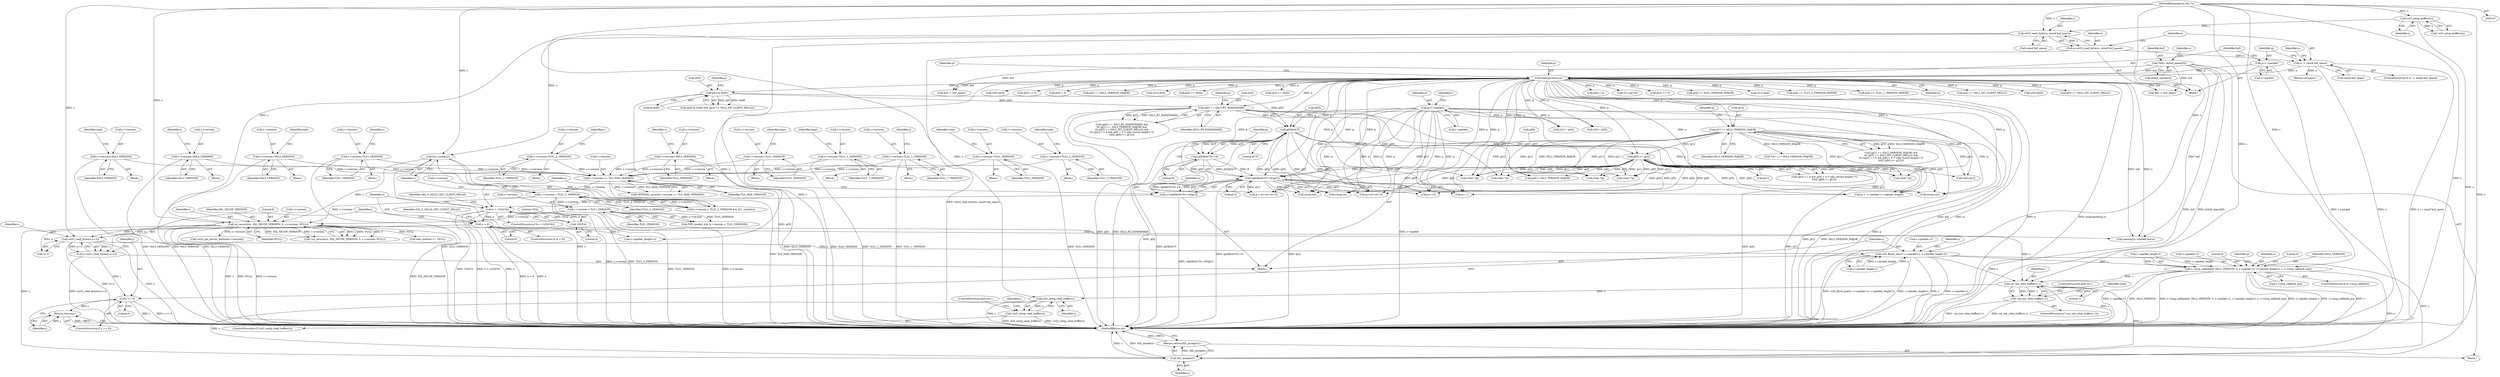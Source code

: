 digraph "0_openssl_392fa7a952e97d82eac6958c81ed1e256e6b8ca5@API" {
"1000800" [label="(Call,ssl23_read_bytes(s,n+2))"];
"1000723" [label="(Call,ssl_security(s, SSL_SECOP_VERSION, 0, s->version, NULL))"];
"1000199" [label="(Call,ssl23_read_bytes(s, sizeof buf_space))"];
"1000194" [label="(Call,ssl3_setup_buffers(s))"];
"1000148" [label="(MethodParameterIn,SSL *s)"];
"1000701" [label="(Call,tls1_suiteb(s))"];
"1000696" [label="(Call,s->version < TLS1_2_VERSION)"];
"1000689" [label="(Call,s->version <= TLS_MAX_VERSION)"];
"1000606" [label="(Call,s->version=SSL3_VERSION)"];
"1000375" [label="(Call,s->version=SSL3_VERSION)"];
"1000588" [label="(Call,s->version=SSL3_VERSION)"];
"1000356" [label="(Call,s->version=TLS1_VERSION)"];
"1000312" [label="(Call,s->version=TLS1_2_VERSION)"];
"1000406" [label="(Call,s->version=SSL3_VERSION)"];
"1000623" [label="(Call,s->version=TLS1_VERSION)"];
"1000554" [label="(Call,s->version=TLS1_1_VERSION)"];
"1000337" [label="(Call,s->version=TLS1_1_VERSION)"];
"1000571" [label="(Call,s->version=TLS1_VERSION)"];
"1000531" [label="(Call,s->version=TLS1_2_VERSION)"];
"1000711" [label="(Call,s->version < TLS1_VERSION)"];
"1000790" [label="(Call,n < 9)"];
"1000779" [label="(Call,n > (1024*4))"];
"1000765" [label="(Call,n=((p[0]&0x7f)<<8)|p[1])"];
"1000767" [label="(Call,((p[0]&0x7f)<<8)|p[1])"];
"1000768" [label="(Call,(p[0]&0x7f)<<8)"];
"1000769" [label="(Call,p[0]&0x7f)"];
"1000746" [label="(Call,p=s->packet)"];
"1000221" [label="(Call,p[0] & 0x80)"];
"1000215" [label="(Call,memcpy(buf,p,n))"];
"1000152" [label="(Call,*buf= &(buf_space[0]))"];
"1000210" [label="(Call,p=s->packet)"];
"1000204" [label="(Call,n != sizeof buf_space)"];
"1000197" [label="(Call,n=ssl23_read_bytes(s, sizeof buf_space))"];
"1000430" [label="(Call,p[0] == SSL3_RT_HANDSHAKE)"];
"1000436" [label="(Call,p[1] == SSL3_VERSION_MAJOR)"];
"1000459" [label="(Call,p[9] >= p[1])"];
"1000781" [label="(Call,1024*4)"];
"1000798" [label="(Call,j=ssl23_read_bytes(s,n+2))"];
"1000806" [label="(Call,j <= 0)"];
"1000809" [label="(Return,return(j);)"];
"1000811" [label="(Call,ssl3_finish_mac(s, s->packet+2, s->packet_length-2))"];
"1000827" [label="(Call,s->msg_callback(0, SSL2_VERSION, 0, s->packet+2, s->packet_length-2, s, s->msg_callback_arg))"];
"1001119" [label="(Call,ssl_init_wbio_buffer(s,1))"];
"1001118" [label="(Call,!ssl_init_wbio_buffer(s,1))"];
"1001150" [label="(Call,ssl3_setup_read_buffer(s))"];
"1001149" [label="(Call,!ssl3_setup_read_buffer(s))"];
"1001263" [label="(Call,SSL_accept(s))"];
"1001262" [label="(Return,return(SSL_accept(s));)"];
"1000481" [label="(Call,p[4] < 6)"];
"1000503" [label="(Call,v[1]=p[10])"];
"1000783" [label="(Literal,4)"];
"1001151" [label="(Identifier,s)"];
"1000637" [label="(Call,(char *)p)"];
"1000805" [label="(ControlStructure,if (j <= 0))"];
"1000782" [label="(Literal,1024)"];
"1000792" [label="(Literal,9)"];
"1000195" [label="(Identifier,s)"];
"1000811" [label="(Call,ssl3_finish_mac(s, s->packet+2, s->packet_length-2))"];
"1000200" [label="(Identifier,s)"];
"1001099" [label="(Call,ssl23_get_server_method(s->version))"];
"1000712" [label="(Call,s->version)"];
"1000747" [label="(Identifier,p)"];
"1000492" [label="(Call,p[9] > SSL3_VERSION_MAJOR)"];
"1000336" [label="(Block,)"];
"1000222" [label="(Call,p[0])"];
"1000711" [label="(Call,s->version < TLS1_VERSION)"];
"1000765" [label="(Call,n=((p[0]&0x7f)<<8)|p[1])"];
"1000769" [label="(Call,p[0]&0x7f)"];
"1000572" [label="(Call,s->version)"];
"1000715" [label="(Identifier,TLS1_VERSION)"];
"1000537" [label="(Identifier,type)"];
"1000827" [label="(Call,s->msg_callback(0, SSL2_VERSION, 0, s->packet+2, s->packet_length-2, s, s->msg_callback_arg))"];
"1000606" [label="(Call,s->version=SSL3_VERSION)"];
"1000836" [label="(Call,s->packet_length-2)"];
"1000646" [label="(Call,(char *)p)"];
"1000220" [label="(Call,(p[0] & 0x80) && (p[2] == SSL2_MT_CLIENT_HELLO))"];
"1000689" [label="(Call,s->version <= TLS_MAX_VERSION)"];
"1000558" [label="(Identifier,TLS1_1_VERSION)"];
"1001275" [label="(MethodReturn,int)"];
"1000203" [label="(ControlStructure,if (n != sizeof buf_space))"];
"1000588" [label="(Call,s->version=SSL3_VERSION)"];
"1000776" [label="(Identifier,p)"];
"1000449" [label="(Call,p[3] == 0)"];
"1000790" [label="(Call,n < 9)"];
"1000725" [label="(Identifier,SSL_SECOP_VERSION)"];
"1000774" [label="(Literal,8)"];
"1000746" [label="(Call,p=s->packet)"];
"1001008" [label="(Call,p+csl+sil+cl)"];
"1000587" [label="(Block,)"];
"1000292" [label="(Call,p[4] >= TLS1_VERSION_MINOR)"];
"1000831" [label="(Call,s->packet+2)"];
"1000312" [label="(Call,s->version=TLS1_2_VERSION)"];
"1000252" [label="(Call,v[1]=p[4])"];
"1000341" [label="(Identifier,TLS1_1_VERSION)"];
"1000460" [label="(Call,p[9])"];
"1000553" [label="(Block,)"];
"1000850" [label="(Call,p+=5)"];
"1000770" [label="(Call,p[0])"];
"1000813" [label="(Call,s->packet+2)"];
"1001167" [label="(Call,memcpy(s->packet,buf,n))"];
"1000300" [label="(Call,p[4] >= TLS1_2_VERSION_MINOR)"];
"1000444" [label="(Identifier,p)"];
"1000830" [label="(Literal,0)"];
"1000722" [label="(Call,!ssl_security(s, SSL_SECOP_VERSION, 0, s->version, NULL))"];
"1000678" [label="(Call,(char *)p)"];
"1001119" [label="(Call,ssl_init_wbio_buffer(s,1))"];
"1000623" [label="(Call,s->version=TLS1_VERSION)"];
"1000709" [label="(Call,FIPS_mode() && (s->version < TLS1_VERSION))"];
"1000197" [label="(Call,n=ssl23_read_bytes(s, sizeof buf_space))"];
"1000337" [label="(Call,s->version=TLS1_1_VERSION)"];
"1000198" [label="(Identifier,n)"];
"1000842" [label="(Call,s->msg_callback_arg)"];
"1001262" [label="(Return,return(SSL_accept(s));)"];
"1000753" [label="(Identifier,v)"];
"1000152" [label="(Call,*buf= &(buf_space[0]))"];
"1000325" [label="(Call,p[4] >= TLS1_1_VERSION_MINOR)"];
"1000766" [label="(Identifier,n)"];
"1000228" [label="(Identifier,p)"];
"1000182" [label="(Block,)"];
"1001152" [label="(ControlStructure,goto err;)"];
"1000410" [label="(Identifier,SSL3_VERSION)"];
"1000605" [label="(Block,)"];
"1000316" [label="(Identifier,TLS1_2_VERSION)"];
"1000212" [label="(Call,s->packet)"];
"1000311" [label="(Block,)"];
"1000435" [label="(Call,(p[1] == SSL3_VERSION_MAJOR) &&\n\t\t\t (p[5] == SSL3_MT_CLIENT_HELLO) &&\n\t\t\t ((p[3] == 0 && p[4] < 5 /* silly record length? */)\n\t\t\t\t|| (p[9] >= p[1])))"];
"1000810" [label="(Identifier,j)"];
"1000218" [label="(Identifier,n)"];
"1000812" [label="(Identifier,s)"];
"1000226" [label="(Call,p[2] == SSL2_MT_CLIENT_HELLO)"];
"1000194" [label="(Call,ssl3_setup_buffers(s))"];
"1000723" [label="(Call,ssl_security(s, SSL_SECOP_VERSION, 0, s->version, NULL))"];
"1000430" [label="(Call,p[0] == SSL3_RT_HANDSHAKE)"];
"1000215" [label="(Call,memcpy(buf,p,n))"];
"1000575" [label="(Identifier,TLS1_VERSION)"];
"1001125" [label="(Identifier,type)"];
"1000779" [label="(Call,n > (1024*4))"];
"1000245" [label="(Call,v[0]=p[3])"];
"1000807" [label="(Identifier,j)"];
"1000225" [label="(Literal,0x80)"];
"1001149" [label="(Call,!ssl3_setup_read_buffer(s))"];
"1000786" [label="(Identifier,SSL_F_SSL23_GET_CLIENT_HELLO)"];
"1001016" [label="(Call,p <  s->packet+s->packet_length)"];
"1000344" [label="(Identifier,s)"];
"1000798" [label="(Call,j=ssl23_read_bytes(s,n+2))"];
"1000442" [label="(Call,p[5] == SSL3_MT_CLIENT_HELLO)"];
"1000818" [label="(Call,s->packet_length-2)"];
"1001155" [label="(Identifier,s)"];
"1001267" [label="(Call,buf != buf_space)"];
"1000554" [label="(Call,s->version=TLS1_1_VERSION)"];
"1000809" [label="(Return,return(j);)"];
"1001121" [label="(Literal,1)"];
"1000217" [label="(Identifier,p)"];
"1000205" [label="(Identifier,n)"];
"1000663" [label="(Call,(char *)p)"];
"1000629" [label="(Identifier,type)"];
"1000801" [label="(Identifier,s)"];
"1000594" [label="(Identifier,type)"];
"1001117" [label="(ControlStructure,if (!ssl_init_wbio_buffer(s,1)))"];
"1000808" [label="(Literal,0)"];
"1000726" [label="(Literal,0)"];
"1000700" [label="(Identifier,TLS1_2_VERSION)"];
"1000277" [label="(Call,v[0]=p[3])"];
"1000856" [label="(Call,n2s(p,sil))"];
"1000778" [label="(ControlStructure,if (n > (1024*4)))"];
"1000438" [label="(Identifier,p)"];
"1000476" [label="(Call,p[3] == 0)"];
"1000806" [label="(Call,j <= 0)"];
"1000789" [label="(ControlStructure,if (n < 9))"];
"1000781" [label="(Call,1024*4)"];
"1001122" [label="(ControlStructure,goto err;)"];
"1000313" [label="(Call,s->version)"];
"1000429" [label="(Call,(p[0] == SSL3_RT_HANDSHAKE) &&\n\t\t\t (p[1] == SSL3_VERSION_MAJOR) &&\n\t\t\t (p[5] == SSL3_MT_CLIENT_HELLO) &&\n\t\t\t ((p[3] == 0 && p[4] < 5 /* silly record length? */)\n\t\t\t\t|| (p[9] >= p[1])))"];
"1000767" [label="(Call,((p[0]&0x7f)<<8)|p[1])"];
"1000209" [label="(Identifier,n)"];
"1000201" [label="(Call,sizeof buf_space)"];
"1000204" [label="(Call,n != sizeof buf_space)"];
"1000846" [label="(Identifier,p)"];
"1001120" [label="(Identifier,s)"];
"1001148" [label="(ControlStructure,if (!ssl3_setup_read_buffer(s)))"];
"1000758" [label="(Call,v[1] = p[4])"];
"1000607" [label="(Call,s->version)"];
"1000206" [label="(Call,sizeof buf_space)"];
"1000780" [label="(Identifier,n)"];
"1000577" [label="(Identifier,type)"];
"1000375" [label="(Call,s->version=SSL3_VERSION)"];
"1000436" [label="(Call,p[1] == SSL3_VERSION_MAJOR)"];
"1001104" [label="(Call,new_method == NULL)"];
"1000454" [label="(Call,p[4] < 5)"];
"1000440" [label="(Identifier,SSL3_VERSION_MAJOR)"];
"1000773" [label="(Literal,0x7f)"];
"1000360" [label="(Identifier,TLS1_VERSION)"];
"1000148" [label="(MethodParameterIn,SSL *s)"];
"1001264" [label="(Identifier,s)"];
"1000800" [label="(Call,ssl23_read_bytes(s,n+2))"];
"1000622" [label="(Block,)"];
"1000271" [label="(Call,p[3] == SSL3_VERSION_MAJOR)"];
"1000555" [label="(Call,s->version)"];
"1000823" [label="(ControlStructure,if (s->msg_callback))"];
"1000467" [label="(Call,v[0]=p[1])"];
"1000463" [label="(Call,p[1])"];
"1000899" [label="(Call,*(d++) = SSL3_VERSION_MAJOR)"];
"1000802" [label="(Call,n+2)"];
"1000223" [label="(Identifier,p)"];
"1000624" [label="(Call,s->version)"];
"1000210" [label="(Call,p=s->packet)"];
"1000434" [label="(Identifier,SSL3_RT_HANDSHAKE)"];
"1000571" [label="(Call,s->version=TLS1_VERSION)"];
"1000702" [label="(Identifier,s)"];
"1000459" [label="(Call,p[9] >= p[1])"];
"1000859" [label="(Call,n2s(p,cl))"];
"1001118" [label="(Call,!ssl_init_wbio_buffer(s,1))"];
"1000199" [label="(Call,ssl23_read_bytes(s, sizeof buf_space))"];
"1000530" [label="(Block,)"];
"1000627" [label="(Identifier,TLS1_VERSION)"];
"1000535" [label="(Identifier,TLS1_2_VERSION)"];
"1000727" [label="(Call,s->version)"];
"1000751" [label="(Call,v[0] = p[3])"];
"1000447" [label="(Call,(p[3] == 0 && p[4] < 5 /* silly record length? */)\n\t\t\t\t|| (p[9] >= p[1]))"];
"1000319" [label="(Identifier,s)"];
"1000589" [label="(Call,s->version)"];
"1000570" [label="(Block,)"];
"1000825" [label="(Identifier,s)"];
"1001006" [label="(Call,p = p+csl+sil+cl)"];
"1000841" [label="(Identifier,s)"];
"1000357" [label="(Call,s->version)"];
"1000406" [label="(Call,s->version=SSL3_VERSION)"];
"1000211" [label="(Identifier,p)"];
"1000437" [label="(Call,p[1])"];
"1000363" [label="(Identifier,s)"];
"1000284" [label="(Call,v[1]=p[4])"];
"1000655" [label="(Call,(char *)p)"];
"1000374" [label="(Block,)"];
"1000239" [label="(Call,p[4] == 0x02)"];
"1000531" [label="(Call,s->version=TLS1_2_VERSION)"];
"1000376" [label="(Call,s->version)"];
"1000853" [label="(Call,n2s(p,csl))"];
"1001263" [label="(Call,SSL_accept(s))"];
"1000216" [label="(Identifier,buf)"];
"1000413" [label="(Identifier,s)"];
"1000610" [label="(Identifier,SSL3_VERSION)"];
"1000696" [label="(Call,s->version < TLS1_2_VERSION)"];
"1000775" [label="(Call,p[1])"];
"1000560" [label="(Identifier,type)"];
"1000532" [label="(Call,s->version)"];
"1000592" [label="(Identifier,SSL3_VERSION)"];
"1000221" [label="(Call,p[0] & 0x80)"];
"1001133" [label="(Call,s->packet_length=n)"];
"1000379" [label="(Identifier,SSL3_VERSION)"];
"1000612" [label="(Identifier,type)"];
"1000153" [label="(Identifier,buf)"];
"1000208" [label="(Return,return(n);)"];
"1000382" [label="(Identifier,s)"];
"1000690" [label="(Call,s->version)"];
"1000338" [label="(Call,s->version)"];
"1000828" [label="(Literal,0)"];
"1001150" [label="(Call,ssl3_setup_read_buffer(s))"];
"1000799" [label="(Identifier,j)"];
"1000355" [label="(Block,)"];
"1000697" [label="(Call,s->version)"];
"1000234" [label="(Call,p[3] == 0x00)"];
"1000748" [label="(Call,s->packet)"];
"1000730" [label="(Identifier,NULL)"];
"1000407" [label="(Call,s->version)"];
"1000742" [label="(Block,)"];
"1000829" [label="(Identifier,SSL2_VERSION)"];
"1000431" [label="(Call,p[0])"];
"1001257" [label="(Call,buf != buf_space)"];
"1000168" [label="(Identifier,n)"];
"1000768" [label="(Call,(p[0]&0x7f)<<8)"];
"1000701" [label="(Call,tls1_suiteb(s))"];
"1000405" [label="(Block,)"];
"1000795" [label="(Identifier,SSL_F_SSL23_GET_CLIENT_HELLO)"];
"1000154" [label="(Call,&(buf_space[0]))"];
"1001031" [label="(Call,p++)"];
"1000791" [label="(Identifier,n)"];
"1000149" [label="(Block,)"];
"1000688" [label="(Call,OPENSSL_assert(s->version <= TLS_MAX_VERSION))"];
"1000193" [label="(Call,!ssl3_setup_buffers(s))"];
"1000356" [label="(Call,s->version=TLS1_VERSION)"];
"1000724" [label="(Identifier,s)"];
"1000693" [label="(Identifier,TLS_MAX_VERSION)"];
"1000695" [label="(Call,s->version < TLS1_2_VERSION && tls1_suiteb(s))"];
"1000800" -> "1000798"  [label="AST: "];
"1000800" -> "1000802"  [label="CFG: "];
"1000801" -> "1000800"  [label="AST: "];
"1000802" -> "1000800"  [label="AST: "];
"1000798" -> "1000800"  [label="CFG: "];
"1000800" -> "1001275"  [label="DDG: n+2"];
"1000800" -> "1001275"  [label="DDG: s"];
"1000800" -> "1000798"  [label="DDG: s"];
"1000800" -> "1000798"  [label="DDG: n+2"];
"1000723" -> "1000800"  [label="DDG: s"];
"1000148" -> "1000800"  [label="DDG: s"];
"1000790" -> "1000800"  [label="DDG: n"];
"1000800" -> "1000811"  [label="DDG: s"];
"1000723" -> "1000722"  [label="AST: "];
"1000723" -> "1000730"  [label="CFG: "];
"1000724" -> "1000723"  [label="AST: "];
"1000725" -> "1000723"  [label="AST: "];
"1000726" -> "1000723"  [label="AST: "];
"1000727" -> "1000723"  [label="AST: "];
"1000730" -> "1000723"  [label="AST: "];
"1000722" -> "1000723"  [label="CFG: "];
"1000723" -> "1001275"  [label="DDG: s"];
"1000723" -> "1001275"  [label="DDG: NULL"];
"1000723" -> "1001275"  [label="DDG: s->version"];
"1000723" -> "1001275"  [label="DDG: SSL_SECOP_VERSION"];
"1000723" -> "1000722"  [label="DDG: s"];
"1000723" -> "1000722"  [label="DDG: NULL"];
"1000723" -> "1000722"  [label="DDG: 0"];
"1000723" -> "1000722"  [label="DDG: SSL_SECOP_VERSION"];
"1000723" -> "1000722"  [label="DDG: s->version"];
"1000199" -> "1000723"  [label="DDG: s"];
"1000701" -> "1000723"  [label="DDG: s"];
"1000148" -> "1000723"  [label="DDG: s"];
"1000696" -> "1000723"  [label="DDG: s->version"];
"1000711" -> "1000723"  [label="DDG: s->version"];
"1000723" -> "1001099"  [label="DDG: s->version"];
"1000723" -> "1001104"  [label="DDG: NULL"];
"1000723" -> "1001119"  [label="DDG: s"];
"1000723" -> "1001263"  [label="DDG: s"];
"1000199" -> "1000197"  [label="AST: "];
"1000199" -> "1000201"  [label="CFG: "];
"1000200" -> "1000199"  [label="AST: "];
"1000201" -> "1000199"  [label="AST: "];
"1000197" -> "1000199"  [label="CFG: "];
"1000199" -> "1001275"  [label="DDG: s"];
"1000199" -> "1000197"  [label="DDG: s"];
"1000194" -> "1000199"  [label="DDG: s"];
"1000148" -> "1000199"  [label="DDG: s"];
"1000199" -> "1000701"  [label="DDG: s"];
"1000194" -> "1000193"  [label="AST: "];
"1000194" -> "1000195"  [label="CFG: "];
"1000195" -> "1000194"  [label="AST: "];
"1000193" -> "1000194"  [label="CFG: "];
"1000194" -> "1001275"  [label="DDG: s"];
"1000194" -> "1000193"  [label="DDG: s"];
"1000148" -> "1000194"  [label="DDG: s"];
"1000148" -> "1000147"  [label="AST: "];
"1000148" -> "1001275"  [label="DDG: s"];
"1000148" -> "1000701"  [label="DDG: s"];
"1000148" -> "1000811"  [label="DDG: s"];
"1000148" -> "1000827"  [label="DDG: s"];
"1000148" -> "1001119"  [label="DDG: s"];
"1000148" -> "1001150"  [label="DDG: s"];
"1000148" -> "1001263"  [label="DDG: s"];
"1000701" -> "1000695"  [label="AST: "];
"1000701" -> "1000702"  [label="CFG: "];
"1000702" -> "1000701"  [label="AST: "];
"1000695" -> "1000701"  [label="CFG: "];
"1000701" -> "1001275"  [label="DDG: s"];
"1000701" -> "1000695"  [label="DDG: s"];
"1000696" -> "1000695"  [label="AST: "];
"1000696" -> "1000700"  [label="CFG: "];
"1000697" -> "1000696"  [label="AST: "];
"1000700" -> "1000696"  [label="AST: "];
"1000702" -> "1000696"  [label="CFG: "];
"1000695" -> "1000696"  [label="CFG: "];
"1000696" -> "1001275"  [label="DDG: TLS1_2_VERSION"];
"1000696" -> "1001275"  [label="DDG: s->version"];
"1000696" -> "1000695"  [label="DDG: s->version"];
"1000696" -> "1000695"  [label="DDG: TLS1_2_VERSION"];
"1000689" -> "1000696"  [label="DDG: s->version"];
"1000696" -> "1000711"  [label="DDG: s->version"];
"1000689" -> "1000688"  [label="AST: "];
"1000689" -> "1000693"  [label="CFG: "];
"1000690" -> "1000689"  [label="AST: "];
"1000693" -> "1000689"  [label="AST: "];
"1000688" -> "1000689"  [label="CFG: "];
"1000689" -> "1001275"  [label="DDG: TLS_MAX_VERSION"];
"1000689" -> "1000688"  [label="DDG: s->version"];
"1000689" -> "1000688"  [label="DDG: TLS_MAX_VERSION"];
"1000606" -> "1000689"  [label="DDG: s->version"];
"1000375" -> "1000689"  [label="DDG: s->version"];
"1000588" -> "1000689"  [label="DDG: s->version"];
"1000356" -> "1000689"  [label="DDG: s->version"];
"1000312" -> "1000689"  [label="DDG: s->version"];
"1000406" -> "1000689"  [label="DDG: s->version"];
"1000623" -> "1000689"  [label="DDG: s->version"];
"1000554" -> "1000689"  [label="DDG: s->version"];
"1000337" -> "1000689"  [label="DDG: s->version"];
"1000571" -> "1000689"  [label="DDG: s->version"];
"1000531" -> "1000689"  [label="DDG: s->version"];
"1000606" -> "1000605"  [label="AST: "];
"1000606" -> "1000610"  [label="CFG: "];
"1000607" -> "1000606"  [label="AST: "];
"1000610" -> "1000606"  [label="AST: "];
"1000612" -> "1000606"  [label="CFG: "];
"1000606" -> "1001275"  [label="DDG: SSL3_VERSION"];
"1000375" -> "1000374"  [label="AST: "];
"1000375" -> "1000379"  [label="CFG: "];
"1000376" -> "1000375"  [label="AST: "];
"1000379" -> "1000375"  [label="AST: "];
"1000382" -> "1000375"  [label="CFG: "];
"1000375" -> "1001275"  [label="DDG: SSL3_VERSION"];
"1000588" -> "1000587"  [label="AST: "];
"1000588" -> "1000592"  [label="CFG: "];
"1000589" -> "1000588"  [label="AST: "];
"1000592" -> "1000588"  [label="AST: "];
"1000594" -> "1000588"  [label="CFG: "];
"1000588" -> "1001275"  [label="DDG: SSL3_VERSION"];
"1000356" -> "1000355"  [label="AST: "];
"1000356" -> "1000360"  [label="CFG: "];
"1000357" -> "1000356"  [label="AST: "];
"1000360" -> "1000356"  [label="AST: "];
"1000363" -> "1000356"  [label="CFG: "];
"1000356" -> "1001275"  [label="DDG: TLS1_VERSION"];
"1000312" -> "1000311"  [label="AST: "];
"1000312" -> "1000316"  [label="CFG: "];
"1000313" -> "1000312"  [label="AST: "];
"1000316" -> "1000312"  [label="AST: "];
"1000319" -> "1000312"  [label="CFG: "];
"1000406" -> "1000405"  [label="AST: "];
"1000406" -> "1000410"  [label="CFG: "];
"1000407" -> "1000406"  [label="AST: "];
"1000410" -> "1000406"  [label="AST: "];
"1000413" -> "1000406"  [label="CFG: "];
"1000406" -> "1001275"  [label="DDG: SSL3_VERSION"];
"1000623" -> "1000622"  [label="AST: "];
"1000623" -> "1000627"  [label="CFG: "];
"1000624" -> "1000623"  [label="AST: "];
"1000627" -> "1000623"  [label="AST: "];
"1000629" -> "1000623"  [label="CFG: "];
"1000623" -> "1001275"  [label="DDG: TLS1_VERSION"];
"1000554" -> "1000553"  [label="AST: "];
"1000554" -> "1000558"  [label="CFG: "];
"1000555" -> "1000554"  [label="AST: "];
"1000558" -> "1000554"  [label="AST: "];
"1000560" -> "1000554"  [label="CFG: "];
"1000554" -> "1001275"  [label="DDG: TLS1_1_VERSION"];
"1000337" -> "1000336"  [label="AST: "];
"1000337" -> "1000341"  [label="CFG: "];
"1000338" -> "1000337"  [label="AST: "];
"1000341" -> "1000337"  [label="AST: "];
"1000344" -> "1000337"  [label="CFG: "];
"1000337" -> "1001275"  [label="DDG: TLS1_1_VERSION"];
"1000571" -> "1000570"  [label="AST: "];
"1000571" -> "1000575"  [label="CFG: "];
"1000572" -> "1000571"  [label="AST: "];
"1000575" -> "1000571"  [label="AST: "];
"1000577" -> "1000571"  [label="CFG: "];
"1000571" -> "1001275"  [label="DDG: TLS1_VERSION"];
"1000531" -> "1000530"  [label="AST: "];
"1000531" -> "1000535"  [label="CFG: "];
"1000532" -> "1000531"  [label="AST: "];
"1000535" -> "1000531"  [label="AST: "];
"1000537" -> "1000531"  [label="CFG: "];
"1000711" -> "1000709"  [label="AST: "];
"1000711" -> "1000715"  [label="CFG: "];
"1000712" -> "1000711"  [label="AST: "];
"1000715" -> "1000711"  [label="AST: "];
"1000709" -> "1000711"  [label="CFG: "];
"1000711" -> "1001275"  [label="DDG: TLS1_VERSION"];
"1000711" -> "1001275"  [label="DDG: s->version"];
"1000711" -> "1000709"  [label="DDG: s->version"];
"1000711" -> "1000709"  [label="DDG: TLS1_VERSION"];
"1000790" -> "1000789"  [label="AST: "];
"1000790" -> "1000792"  [label="CFG: "];
"1000791" -> "1000790"  [label="AST: "];
"1000792" -> "1000790"  [label="AST: "];
"1000795" -> "1000790"  [label="CFG: "];
"1000799" -> "1000790"  [label="CFG: "];
"1000790" -> "1001275"  [label="DDG: n"];
"1000790" -> "1001275"  [label="DDG: n < 9"];
"1000779" -> "1000790"  [label="DDG: n"];
"1000790" -> "1000802"  [label="DDG: n"];
"1000790" -> "1001133"  [label="DDG: n"];
"1000790" -> "1001167"  [label="DDG: n"];
"1000779" -> "1000778"  [label="AST: "];
"1000779" -> "1000781"  [label="CFG: "];
"1000780" -> "1000779"  [label="AST: "];
"1000781" -> "1000779"  [label="AST: "];
"1000786" -> "1000779"  [label="CFG: "];
"1000791" -> "1000779"  [label="CFG: "];
"1000779" -> "1001275"  [label="DDG: n"];
"1000779" -> "1001275"  [label="DDG: 1024*4"];
"1000779" -> "1001275"  [label="DDG: n > (1024*4)"];
"1000765" -> "1000779"  [label="DDG: n"];
"1000781" -> "1000779"  [label="DDG: 1024"];
"1000781" -> "1000779"  [label="DDG: 4"];
"1000765" -> "1000742"  [label="AST: "];
"1000765" -> "1000767"  [label="CFG: "];
"1000766" -> "1000765"  [label="AST: "];
"1000767" -> "1000765"  [label="AST: "];
"1000780" -> "1000765"  [label="CFG: "];
"1000765" -> "1001275"  [label="DDG: ((p[0]&0x7f)<<8)|p[1]"];
"1000767" -> "1000765"  [label="DDG: (p[0]&0x7f)<<8"];
"1000767" -> "1000765"  [label="DDG: p[1]"];
"1000767" -> "1000775"  [label="CFG: "];
"1000768" -> "1000767"  [label="AST: "];
"1000775" -> "1000767"  [label="AST: "];
"1000767" -> "1001275"  [label="DDG: (p[0]&0x7f)<<8"];
"1000767" -> "1001275"  [label="DDG: p[1]"];
"1000768" -> "1000767"  [label="DDG: p[0]&0x7f"];
"1000768" -> "1000767"  [label="DDG: 8"];
"1000436" -> "1000767"  [label="DDG: p[1]"];
"1000746" -> "1000767"  [label="DDG: p"];
"1000459" -> "1000767"  [label="DDG: p[1]"];
"1000215" -> "1000767"  [label="DDG: p"];
"1000767" -> "1000850"  [label="DDG: p[1]"];
"1000767" -> "1000853"  [label="DDG: p[1]"];
"1000767" -> "1000856"  [label="DDG: p[1]"];
"1000767" -> "1000859"  [label="DDG: p[1]"];
"1000767" -> "1001006"  [label="DDG: p[1]"];
"1000767" -> "1001008"  [label="DDG: p[1]"];
"1000767" -> "1001016"  [label="DDG: p[1]"];
"1000767" -> "1001031"  [label="DDG: p[1]"];
"1000768" -> "1000774"  [label="CFG: "];
"1000769" -> "1000768"  [label="AST: "];
"1000774" -> "1000768"  [label="AST: "];
"1000776" -> "1000768"  [label="CFG: "];
"1000768" -> "1001275"  [label="DDG: p[0]&0x7f"];
"1000769" -> "1000768"  [label="DDG: p[0]"];
"1000769" -> "1000768"  [label="DDG: 0x7f"];
"1000769" -> "1000773"  [label="CFG: "];
"1000770" -> "1000769"  [label="AST: "];
"1000773" -> "1000769"  [label="AST: "];
"1000774" -> "1000769"  [label="CFG: "];
"1000769" -> "1001275"  [label="DDG: p[0]"];
"1000746" -> "1000769"  [label="DDG: p"];
"1000221" -> "1000769"  [label="DDG: p[0]"];
"1000430" -> "1000769"  [label="DDG: p[0]"];
"1000769" -> "1000850"  [label="DDG: p[0]"];
"1000769" -> "1000853"  [label="DDG: p[0]"];
"1000769" -> "1000856"  [label="DDG: p[0]"];
"1000769" -> "1000859"  [label="DDG: p[0]"];
"1000769" -> "1001006"  [label="DDG: p[0]"];
"1000769" -> "1001008"  [label="DDG: p[0]"];
"1000769" -> "1001016"  [label="DDG: p[0]"];
"1000769" -> "1001031"  [label="DDG: p[0]"];
"1000746" -> "1000742"  [label="AST: "];
"1000746" -> "1000748"  [label="CFG: "];
"1000747" -> "1000746"  [label="AST: "];
"1000748" -> "1000746"  [label="AST: "];
"1000753" -> "1000746"  [label="CFG: "];
"1000746" -> "1001275"  [label="DDG: s->packet"];
"1000746" -> "1001275"  [label="DDG: p"];
"1000746" -> "1000751"  [label="DDG: p"];
"1000746" -> "1000758"  [label="DDG: p"];
"1000746" -> "1000850"  [label="DDG: p"];
"1000746" -> "1000853"  [label="DDG: p"];
"1000746" -> "1000856"  [label="DDG: p"];
"1000746" -> "1000859"  [label="DDG: p"];
"1000746" -> "1001006"  [label="DDG: p"];
"1000746" -> "1001008"  [label="DDG: p"];
"1000746" -> "1001016"  [label="DDG: p"];
"1000746" -> "1001031"  [label="DDG: p"];
"1000221" -> "1000220"  [label="AST: "];
"1000221" -> "1000225"  [label="CFG: "];
"1000222" -> "1000221"  [label="AST: "];
"1000225" -> "1000221"  [label="AST: "];
"1000228" -> "1000221"  [label="CFG: "];
"1000220" -> "1000221"  [label="CFG: "];
"1000221" -> "1001275"  [label="DDG: p[0]"];
"1000221" -> "1000220"  [label="DDG: p[0]"];
"1000221" -> "1000220"  [label="DDG: 0x80"];
"1000215" -> "1000221"  [label="DDG: p"];
"1000221" -> "1000430"  [label="DDG: p[0]"];
"1000215" -> "1000182"  [label="AST: "];
"1000215" -> "1000218"  [label="CFG: "];
"1000216" -> "1000215"  [label="AST: "];
"1000217" -> "1000215"  [label="AST: "];
"1000218" -> "1000215"  [label="AST: "];
"1000223" -> "1000215"  [label="CFG: "];
"1000215" -> "1001275"  [label="DDG: buf"];
"1000215" -> "1001275"  [label="DDG: p"];
"1000215" -> "1001275"  [label="DDG: n"];
"1000215" -> "1001275"  [label="DDG: memcpy(buf,p,n)"];
"1000152" -> "1000215"  [label="DDG: buf"];
"1000210" -> "1000215"  [label="DDG: p"];
"1000204" -> "1000215"  [label="DDG: n"];
"1000215" -> "1000226"  [label="DDG: p"];
"1000215" -> "1000234"  [label="DDG: p"];
"1000215" -> "1000239"  [label="DDG: p"];
"1000215" -> "1000245"  [label="DDG: p"];
"1000215" -> "1000252"  [label="DDG: p"];
"1000215" -> "1000271"  [label="DDG: p"];
"1000215" -> "1000277"  [label="DDG: p"];
"1000215" -> "1000284"  [label="DDG: p"];
"1000215" -> "1000292"  [label="DDG: p"];
"1000215" -> "1000300"  [label="DDG: p"];
"1000215" -> "1000325"  [label="DDG: p"];
"1000215" -> "1000430"  [label="DDG: p"];
"1000215" -> "1000436"  [label="DDG: p"];
"1000215" -> "1000442"  [label="DDG: p"];
"1000215" -> "1000449"  [label="DDG: p"];
"1000215" -> "1000454"  [label="DDG: p"];
"1000215" -> "1000459"  [label="DDG: p"];
"1000215" -> "1000467"  [label="DDG: p"];
"1000215" -> "1000476"  [label="DDG: p"];
"1000215" -> "1000481"  [label="DDG: p"];
"1000215" -> "1000492"  [label="DDG: p"];
"1000215" -> "1000503"  [label="DDG: p"];
"1000215" -> "1000637"  [label="DDG: p"];
"1000215" -> "1000751"  [label="DDG: p"];
"1000215" -> "1000758"  [label="DDG: p"];
"1000215" -> "1000850"  [label="DDG: p"];
"1000215" -> "1000853"  [label="DDG: p"];
"1000215" -> "1000856"  [label="DDG: p"];
"1000215" -> "1000859"  [label="DDG: p"];
"1000215" -> "1001006"  [label="DDG: p"];
"1000215" -> "1001008"  [label="DDG: p"];
"1000215" -> "1001016"  [label="DDG: p"];
"1000215" -> "1001031"  [label="DDG: p"];
"1000215" -> "1001133"  [label="DDG: n"];
"1000215" -> "1001167"  [label="DDG: buf"];
"1000215" -> "1001167"  [label="DDG: n"];
"1000215" -> "1001257"  [label="DDG: buf"];
"1000215" -> "1001267"  [label="DDG: buf"];
"1000152" -> "1000149"  [label="AST: "];
"1000152" -> "1000154"  [label="CFG: "];
"1000153" -> "1000152"  [label="AST: "];
"1000154" -> "1000152"  [label="AST: "];
"1000168" -> "1000152"  [label="CFG: "];
"1000152" -> "1001275"  [label="DDG: buf"];
"1000152" -> "1001275"  [label="DDG: &(buf_space[0])"];
"1000152" -> "1001167"  [label="DDG: buf"];
"1000152" -> "1001257"  [label="DDG: buf"];
"1000152" -> "1001267"  [label="DDG: buf"];
"1000210" -> "1000182"  [label="AST: "];
"1000210" -> "1000212"  [label="CFG: "];
"1000211" -> "1000210"  [label="AST: "];
"1000212" -> "1000210"  [label="AST: "];
"1000216" -> "1000210"  [label="CFG: "];
"1000210" -> "1001275"  [label="DDG: s->packet"];
"1000204" -> "1000203"  [label="AST: "];
"1000204" -> "1000206"  [label="CFG: "];
"1000205" -> "1000204"  [label="AST: "];
"1000206" -> "1000204"  [label="AST: "];
"1000209" -> "1000204"  [label="CFG: "];
"1000211" -> "1000204"  [label="CFG: "];
"1000204" -> "1001275"  [label="DDG: n"];
"1000204" -> "1001275"  [label="DDG: n != sizeof buf_space"];
"1000197" -> "1000204"  [label="DDG: n"];
"1000204" -> "1000208"  [label="DDG: n"];
"1000197" -> "1000182"  [label="AST: "];
"1000198" -> "1000197"  [label="AST: "];
"1000205" -> "1000197"  [label="CFG: "];
"1000197" -> "1001275"  [label="DDG: ssl23_read_bytes(s, sizeof buf_space)"];
"1000430" -> "1000429"  [label="AST: "];
"1000430" -> "1000434"  [label="CFG: "];
"1000431" -> "1000430"  [label="AST: "];
"1000434" -> "1000430"  [label="AST: "];
"1000438" -> "1000430"  [label="CFG: "];
"1000429" -> "1000430"  [label="CFG: "];
"1000430" -> "1001275"  [label="DDG: SSL3_RT_HANDSHAKE"];
"1000430" -> "1001275"  [label="DDG: p[0]"];
"1000430" -> "1000429"  [label="DDG: p[0]"];
"1000430" -> "1000429"  [label="DDG: SSL3_RT_HANDSHAKE"];
"1000430" -> "1000637"  [label="DDG: p[0]"];
"1000430" -> "1000646"  [label="DDG: p[0]"];
"1000430" -> "1000655"  [label="DDG: p[0]"];
"1000430" -> "1000663"  [label="DDG: p[0]"];
"1000430" -> "1000678"  [label="DDG: p[0]"];
"1000436" -> "1000435"  [label="AST: "];
"1000436" -> "1000440"  [label="CFG: "];
"1000437" -> "1000436"  [label="AST: "];
"1000440" -> "1000436"  [label="AST: "];
"1000444" -> "1000436"  [label="CFG: "];
"1000435" -> "1000436"  [label="CFG: "];
"1000436" -> "1001275"  [label="DDG: p[1]"];
"1000436" -> "1001275"  [label="DDG: SSL3_VERSION_MAJOR"];
"1000436" -> "1000435"  [label="DDG: p[1]"];
"1000436" -> "1000435"  [label="DDG: SSL3_VERSION_MAJOR"];
"1000436" -> "1000459"  [label="DDG: p[1]"];
"1000436" -> "1000467"  [label="DDG: p[1]"];
"1000436" -> "1000492"  [label="DDG: SSL3_VERSION_MAJOR"];
"1000436" -> "1000637"  [label="DDG: p[1]"];
"1000436" -> "1000646"  [label="DDG: p[1]"];
"1000436" -> "1000655"  [label="DDG: p[1]"];
"1000436" -> "1000663"  [label="DDG: p[1]"];
"1000436" -> "1000678"  [label="DDG: p[1]"];
"1000436" -> "1000899"  [label="DDG: SSL3_VERSION_MAJOR"];
"1000459" -> "1000447"  [label="AST: "];
"1000459" -> "1000463"  [label="CFG: "];
"1000460" -> "1000459"  [label="AST: "];
"1000463" -> "1000459"  [label="AST: "];
"1000447" -> "1000459"  [label="CFG: "];
"1000459" -> "1001275"  [label="DDG: p[9]"];
"1000459" -> "1001275"  [label="DDG: p[1]"];
"1000459" -> "1000447"  [label="DDG: p[9]"];
"1000459" -> "1000447"  [label="DDG: p[1]"];
"1000459" -> "1000467"  [label="DDG: p[1]"];
"1000459" -> "1000492"  [label="DDG: p[9]"];
"1000459" -> "1000637"  [label="DDG: p[9]"];
"1000459" -> "1000637"  [label="DDG: p[1]"];
"1000459" -> "1000646"  [label="DDG: p[9]"];
"1000459" -> "1000646"  [label="DDG: p[1]"];
"1000459" -> "1000655"  [label="DDG: p[9]"];
"1000459" -> "1000655"  [label="DDG: p[1]"];
"1000459" -> "1000663"  [label="DDG: p[9]"];
"1000459" -> "1000663"  [label="DDG: p[1]"];
"1000459" -> "1000678"  [label="DDG: p[9]"];
"1000459" -> "1000678"  [label="DDG: p[1]"];
"1000459" -> "1000850"  [label="DDG: p[9]"];
"1000459" -> "1000853"  [label="DDG: p[9]"];
"1000459" -> "1000856"  [label="DDG: p[9]"];
"1000459" -> "1000859"  [label="DDG: p[9]"];
"1000459" -> "1001006"  [label="DDG: p[9]"];
"1000459" -> "1001008"  [label="DDG: p[9]"];
"1000459" -> "1001016"  [label="DDG: p[9]"];
"1000459" -> "1001031"  [label="DDG: p[9]"];
"1000781" -> "1000783"  [label="CFG: "];
"1000782" -> "1000781"  [label="AST: "];
"1000783" -> "1000781"  [label="AST: "];
"1000798" -> "1000742"  [label="AST: "];
"1000799" -> "1000798"  [label="AST: "];
"1000807" -> "1000798"  [label="CFG: "];
"1000798" -> "1001275"  [label="DDG: ssl23_read_bytes(s,n+2)"];
"1000798" -> "1000806"  [label="DDG: j"];
"1000806" -> "1000805"  [label="AST: "];
"1000806" -> "1000808"  [label="CFG: "];
"1000807" -> "1000806"  [label="AST: "];
"1000808" -> "1000806"  [label="AST: "];
"1000810" -> "1000806"  [label="CFG: "];
"1000812" -> "1000806"  [label="CFG: "];
"1000806" -> "1001275"  [label="DDG: j"];
"1000806" -> "1001275"  [label="DDG: j <= 0"];
"1000806" -> "1000809"  [label="DDG: j"];
"1000809" -> "1000805"  [label="AST: "];
"1000809" -> "1000810"  [label="CFG: "];
"1000810" -> "1000809"  [label="AST: "];
"1001275" -> "1000809"  [label="CFG: "];
"1000809" -> "1001275"  [label="DDG: <RET>"];
"1000810" -> "1000809"  [label="DDG: j"];
"1000811" -> "1000742"  [label="AST: "];
"1000811" -> "1000818"  [label="CFG: "];
"1000812" -> "1000811"  [label="AST: "];
"1000813" -> "1000811"  [label="AST: "];
"1000818" -> "1000811"  [label="AST: "];
"1000825" -> "1000811"  [label="CFG: "];
"1000811" -> "1001275"  [label="DDG: s->packet_length-2"];
"1000811" -> "1001275"  [label="DDG: s->packet+2"];
"1000811" -> "1001275"  [label="DDG: ssl3_finish_mac(s, s->packet+2, s->packet_length-2)"];
"1000811" -> "1001275"  [label="DDG: s"];
"1000818" -> "1000811"  [label="DDG: s->packet_length"];
"1000818" -> "1000811"  [label="DDG: 2"];
"1000811" -> "1000827"  [label="DDG: s"];
"1000811" -> "1001119"  [label="DDG: s"];
"1000811" -> "1001263"  [label="DDG: s"];
"1000827" -> "1000823"  [label="AST: "];
"1000827" -> "1000842"  [label="CFG: "];
"1000828" -> "1000827"  [label="AST: "];
"1000829" -> "1000827"  [label="AST: "];
"1000830" -> "1000827"  [label="AST: "];
"1000831" -> "1000827"  [label="AST: "];
"1000836" -> "1000827"  [label="AST: "];
"1000841" -> "1000827"  [label="AST: "];
"1000842" -> "1000827"  [label="AST: "];
"1000846" -> "1000827"  [label="CFG: "];
"1000827" -> "1001275"  [label="DDG: SSL2_VERSION"];
"1000827" -> "1001275"  [label="DDG: s->msg_callback(0, SSL2_VERSION, 0, s->packet+2, s->packet_length-2, s, s->msg_callback_arg)"];
"1000827" -> "1001275"  [label="DDG: s->packet_length-2"];
"1000827" -> "1001275"  [label="DDG: s->msg_callback_arg"];
"1000827" -> "1001275"  [label="DDG: s"];
"1000827" -> "1001275"  [label="DDG: s->packet+2"];
"1000836" -> "1000827"  [label="DDG: s->packet_length"];
"1000836" -> "1000827"  [label="DDG: 2"];
"1000827" -> "1001119"  [label="DDG: s"];
"1000827" -> "1001263"  [label="DDG: s"];
"1001119" -> "1001118"  [label="AST: "];
"1001119" -> "1001121"  [label="CFG: "];
"1001120" -> "1001119"  [label="AST: "];
"1001121" -> "1001119"  [label="AST: "];
"1001118" -> "1001119"  [label="CFG: "];
"1001119" -> "1001275"  [label="DDG: s"];
"1001119" -> "1001118"  [label="DDG: s"];
"1001119" -> "1001118"  [label="DDG: 1"];
"1001119" -> "1001150"  [label="DDG: s"];
"1001119" -> "1001263"  [label="DDG: s"];
"1001118" -> "1001117"  [label="AST: "];
"1001122" -> "1001118"  [label="CFG: "];
"1001125" -> "1001118"  [label="CFG: "];
"1001118" -> "1001275"  [label="DDG: ssl_init_wbio_buffer(s,1)"];
"1001118" -> "1001275"  [label="DDG: !ssl_init_wbio_buffer(s,1)"];
"1001150" -> "1001149"  [label="AST: "];
"1001150" -> "1001151"  [label="CFG: "];
"1001151" -> "1001150"  [label="AST: "];
"1001149" -> "1001150"  [label="CFG: "];
"1001150" -> "1001275"  [label="DDG: s"];
"1001150" -> "1001149"  [label="DDG: s"];
"1001150" -> "1001263"  [label="DDG: s"];
"1001149" -> "1001148"  [label="AST: "];
"1001152" -> "1001149"  [label="CFG: "];
"1001155" -> "1001149"  [label="CFG: "];
"1001149" -> "1001275"  [label="DDG: ssl3_setup_read_buffer(s)"];
"1001149" -> "1001275"  [label="DDG: !ssl3_setup_read_buffer(s)"];
"1001263" -> "1001262"  [label="AST: "];
"1001263" -> "1001264"  [label="CFG: "];
"1001264" -> "1001263"  [label="AST: "];
"1001262" -> "1001263"  [label="CFG: "];
"1001263" -> "1001275"  [label="DDG: SSL_accept(s)"];
"1001263" -> "1001275"  [label="DDG: s"];
"1001263" -> "1001262"  [label="DDG: SSL_accept(s)"];
"1001262" -> "1000149"  [label="AST: "];
"1001275" -> "1001262"  [label="CFG: "];
"1001262" -> "1001275"  [label="DDG: <RET>"];
}
